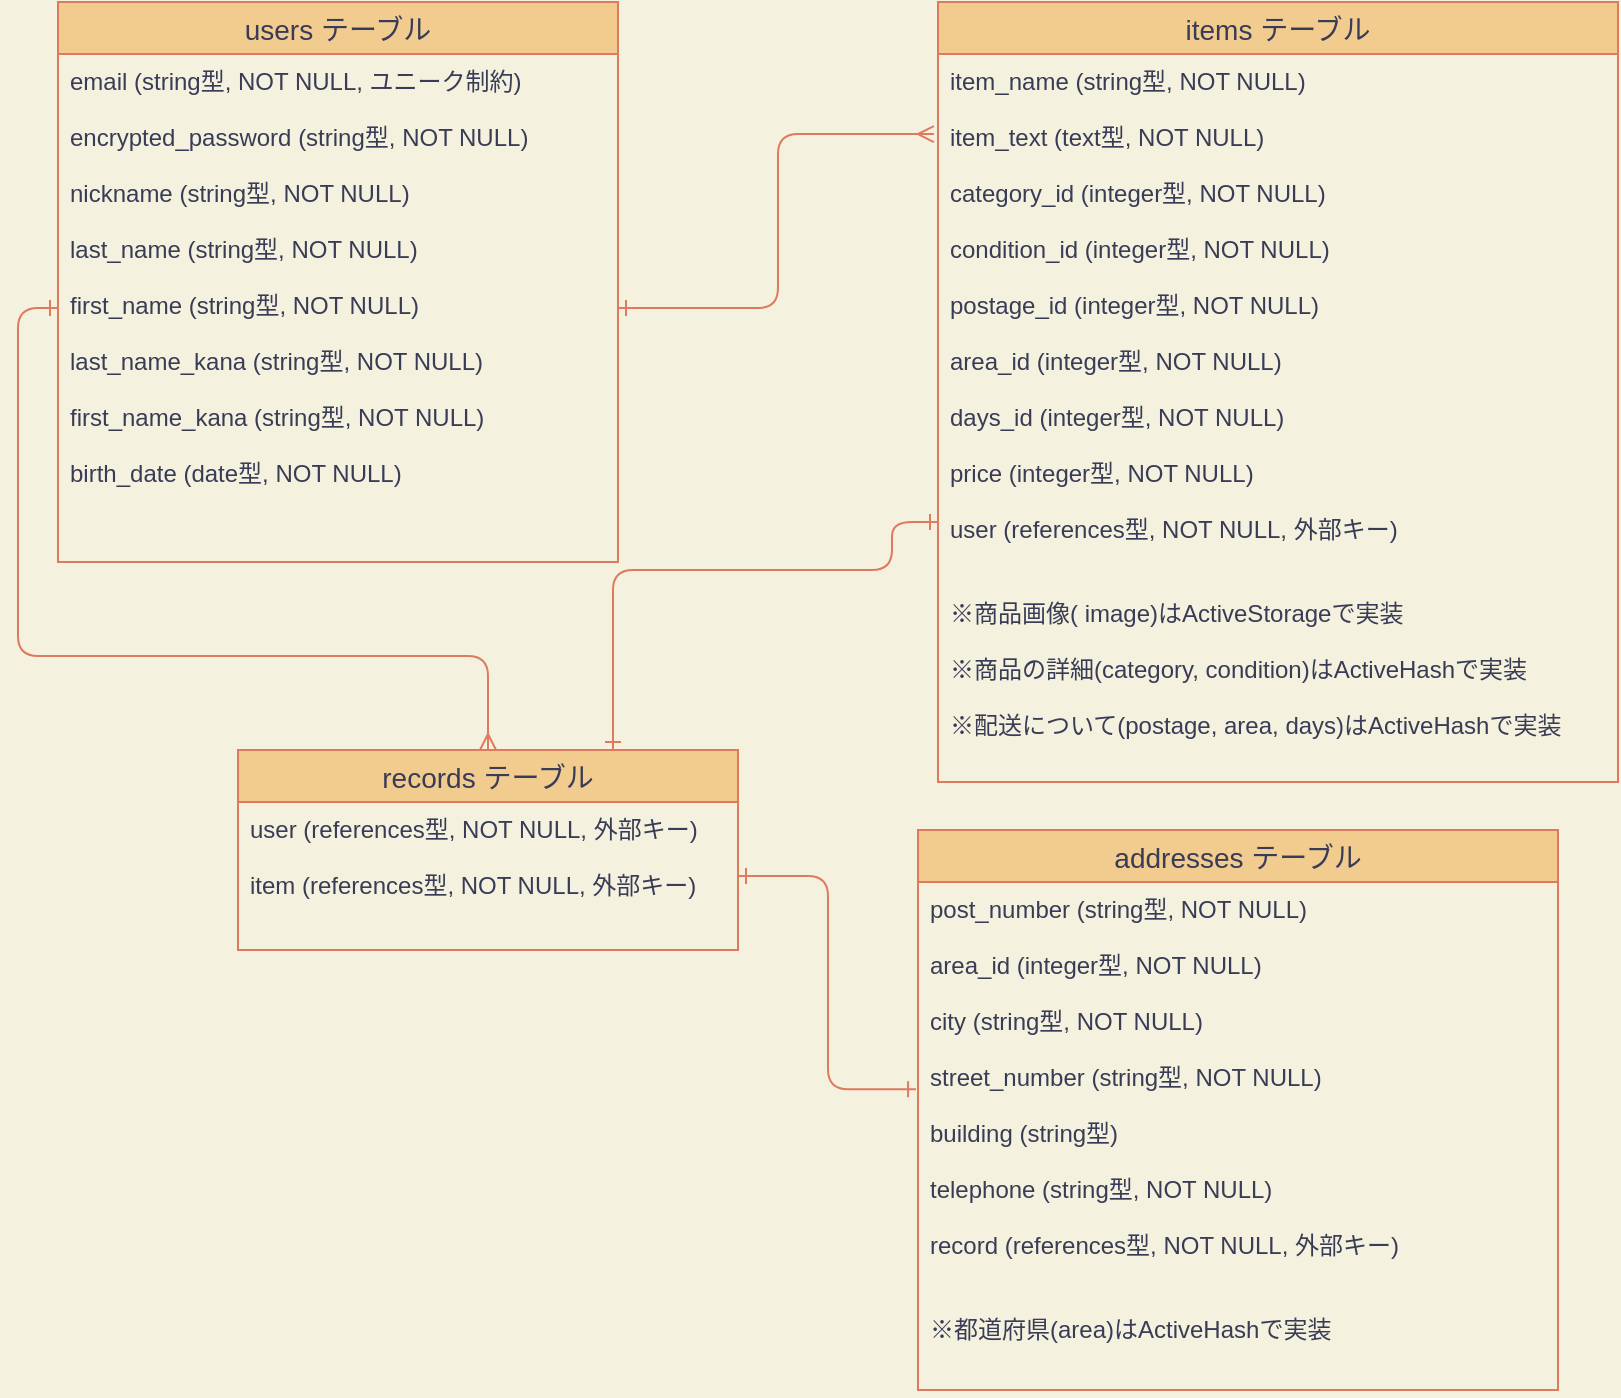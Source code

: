 <mxfile>
    <diagram id="PFYSy3Qt3FnPQSyZsXe9" name="ページ1">
        <mxGraphModel dx="1191" dy="907" grid="1" gridSize="10" guides="1" tooltips="1" connect="1" arrows="1" fold="1" page="1" pageScale="1" pageWidth="827" pageHeight="1169" background="#F4F1DE" math="0" shadow="0">
            <root>
                <mxCell id="0"/>
                <mxCell id="1" parent="0"/>
                <mxCell id="2" value="users テーブル" style="swimlane;fontStyle=0;childLayout=stackLayout;horizontal=1;startSize=26;horizontalStack=0;resizeParent=1;resizeParentMax=0;resizeLast=0;collapsible=1;marginBottom=0;align=center;fontSize=14;rounded=0;sketch=0;fillColor=#F2CC8F;strokeColor=#E07A5F;fontColor=#393C56;" vertex="1" parent="1">
                    <mxGeometry x="30" y="16" width="280" height="280" as="geometry"/>
                </mxCell>
                <mxCell id="4" value="email (string型, NOT NULL, ユニーク制約)&#10;&#10;encrypted_password (string型, NOT NULL)&#10;&#10;nickname (string型, NOT NULL)&#10;&#10;last_name (string型, NOT NULL)&#10;&#10;first_name (string型, NOT NULL)&#10;&#10;last_name_kana (string型, NOT NULL)&#10;&#10;first_name_kana (string型, NOT NULL)&#10;&#10;birth_date (date型, NOT NULL)" style="text;strokeColor=none;fillColor=none;spacingLeft=4;spacingRight=4;overflow=hidden;rotatable=0;points=[[0,0.5],[1,0.5]];portConstraint=eastwest;fontSize=12;fontColor=#393C56;" vertex="1" parent="2">
                    <mxGeometry y="26" width="280" height="254" as="geometry"/>
                </mxCell>
                <mxCell id="29" style="edgeStyle=orthogonalEdgeStyle;curved=0;rounded=1;sketch=0;orthogonalLoop=1;jettySize=auto;html=1;exitX=0.75;exitY=0;exitDx=0;exitDy=0;startArrow=ERone;startFill=0;endArrow=ERone;endFill=0;strokeColor=#E07A5F;fontColor=#393C56;labelBackgroundColor=#F4F1DE;" edge="1" parent="1" source="6">
                    <mxGeometry relative="1" as="geometry">
                        <mxPoint x="470" y="276" as="targetPoint"/>
                        <Array as="points">
                            <mxPoint x="308" y="300"/>
                            <mxPoint x="447" y="300"/>
                        </Array>
                    </mxGeometry>
                </mxCell>
                <mxCell id="6" value="records テーブル" style="swimlane;fontStyle=0;childLayout=stackLayout;horizontal=1;startSize=26;horizontalStack=0;resizeParent=1;resizeParentMax=0;resizeLast=0;collapsible=1;marginBottom=0;align=center;fontSize=14;rounded=0;sketch=0;fillColor=#F2CC8F;strokeColor=#E07A5F;fontColor=#393C56;" vertex="1" parent="1">
                    <mxGeometry x="120" y="390" width="250" height="100" as="geometry"/>
                </mxCell>
                <mxCell id="7" value="user (references型, NOT NULL, 外部キー)&#10;&#10;item (references型, NOT NULL, 外部キー)" style="text;strokeColor=none;fillColor=none;spacingLeft=4;spacingRight=4;overflow=hidden;rotatable=0;points=[[0,0.5],[1,0.5]];portConstraint=eastwest;fontSize=12;fontColor=#393C56;" vertex="1" parent="6">
                    <mxGeometry y="26" width="250" height="74" as="geometry"/>
                </mxCell>
                <mxCell id="10" value="items テーブル" style="swimlane;fontStyle=0;childLayout=stackLayout;horizontal=1;startSize=26;horizontalStack=0;resizeParent=1;resizeParentMax=0;resizeLast=0;collapsible=1;marginBottom=0;align=center;fontSize=14;rounded=0;sketch=0;fillColor=#F2CC8F;strokeColor=#E07A5F;fontColor=#393C56;" vertex="1" parent="1">
                    <mxGeometry x="470" y="16" width="340" height="390" as="geometry"/>
                </mxCell>
                <mxCell id="11" value="item_name (string型, NOT NULL)&#10;&#10;item_text (text型, NOT NULL)&#10;&#10;category_id (integer型, NOT NULL)&#10;&#10;condition_id (integer型, NOT NULL)&#10;&#10;postage_id (integer型, NOT NULL)&#10;&#10;area_id (integer型, NOT NULL)&#10;&#10;days_id (integer型, NOT NULL)&#10;&#10;price (integer型, NOT NULL)&#10;&#10;user (references型, NOT NULL, 外部キー)&#10;&#10;&#10;※商品画像( image)はActiveStorageで実装&#10;&#10;※商品の詳細(category, condition)はActiveHashで実装&#10;&#10;※配送について(postage, area, days)はActiveHashで実装&#10;" style="text;spacingLeft=4;spacingRight=4;overflow=hidden;rotatable=0;points=[[0,0.5],[1,0.5]];portConstraint=eastwest;fontSize=12;fontColor=#393C56;" vertex="1" parent="10">
                    <mxGeometry y="26" width="340" height="364" as="geometry"/>
                </mxCell>
                <mxCell id="14" value="addresses テーブル" style="swimlane;fontStyle=0;childLayout=stackLayout;horizontal=1;startSize=26;horizontalStack=0;resizeParent=1;resizeParentMax=0;resizeLast=0;collapsible=1;marginBottom=0;align=center;fontSize=14;rounded=0;sketch=0;fillColor=#F2CC8F;strokeColor=#E07A5F;fontColor=#393C56;" vertex="1" parent="1">
                    <mxGeometry x="460" y="430" width="320" height="280" as="geometry"/>
                </mxCell>
                <mxCell id="15" value="post_number (string型, NOT NULL)&#10;&#10;area_id (integer型, NOT NULL)&#10;&#10;city (string型, NOT NULL)&#10;&#10;street_number (string型, NOT NULL)&#10;&#10;building (string型)&#10;&#10;telephone (string型, NOT NULL)&#10;&#10;record (references型, NOT NULL, 外部キー)&#10;&#10;&#10;※都道府県(area)はActiveHashで実装&#10;" style="text;strokeColor=none;fillColor=none;spacingLeft=4;spacingRight=4;overflow=hidden;rotatable=0;points=[[0,0.5],[1,0.5]];portConstraint=eastwest;fontSize=12;fontColor=#393C56;" vertex="1" parent="14">
                    <mxGeometry y="26" width="320" height="254" as="geometry"/>
                </mxCell>
                <mxCell id="26" style="edgeStyle=orthogonalEdgeStyle;curved=0;rounded=1;sketch=0;orthogonalLoop=1;jettySize=auto;html=1;exitX=1;exitY=0.5;exitDx=0;exitDy=0;endArrow=ERmany;endFill=0;startArrow=ERone;startFill=0;strokeColor=#E07A5F;fontColor=#393C56;labelBackgroundColor=#F4F1DE;entryX=-0.006;entryY=0.11;entryDx=0;entryDy=0;entryPerimeter=0;" edge="1" parent="1" source="4" target="11">
                    <mxGeometry relative="1" as="geometry">
                        <mxPoint x="448" y="80" as="targetPoint"/>
                    </mxGeometry>
                </mxCell>
                <mxCell id="27" style="edgeStyle=orthogonalEdgeStyle;curved=0;rounded=1;sketch=0;orthogonalLoop=1;jettySize=auto;html=1;exitX=0;exitY=0.5;exitDx=0;exitDy=0;entryX=0.5;entryY=0;entryDx=0;entryDy=0;startArrow=ERone;startFill=0;endArrow=ERmany;endFill=0;strokeColor=#E07A5F;fontColor=#393C56;labelBackgroundColor=#F4F1DE;" edge="1" parent="1" source="4" target="6">
                    <mxGeometry relative="1" as="geometry"/>
                </mxCell>
                <mxCell id="28" style="edgeStyle=orthogonalEdgeStyle;curved=0;rounded=1;sketch=0;orthogonalLoop=1;jettySize=auto;html=1;exitX=1;exitY=0.5;exitDx=0;exitDy=0;entryX=-0.003;entryY=0.408;entryDx=0;entryDy=0;entryPerimeter=0;startArrow=ERone;startFill=0;endArrow=ERone;endFill=0;strokeColor=#E07A5F;fontColor=#393C56;labelBackgroundColor=#F4F1DE;" edge="1" parent="1" source="7" target="15">
                    <mxGeometry relative="1" as="geometry"/>
                </mxCell>
            </root>
        </mxGraphModel>
    </diagram>
</mxfile>